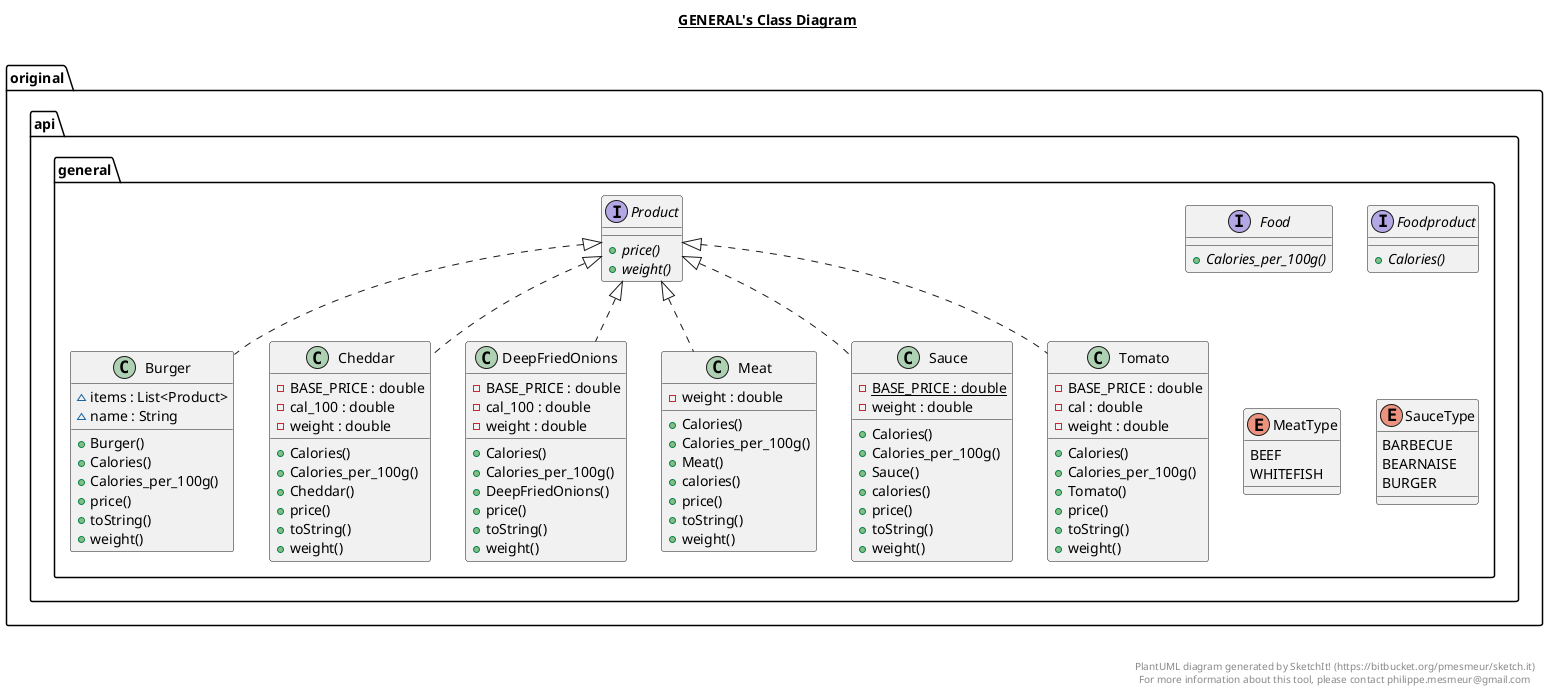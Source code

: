 @startuml

title __GENERAL's Class Diagram__\n

  namespace original.api.general {
    class original.api.general.Burger {
        ~ items : List<Product>
        ~ name : String
        + Burger()
        + Calories()
        + Calories_per_100g()
        + price()
        + toString()
        + weight()
    }
  }
  

  namespace original.api.general {
    class original.api.general.Cheddar {
        - BASE_PRICE : double
        - cal_100 : double
        - weight : double
        + Calories()
        + Calories_per_100g()
        + Cheddar()
        + price()
        + toString()
        + weight()
    }
  }
  

  namespace original.api.general {
    class original.api.general.DeepFriedOnions {
        - BASE_PRICE : double
        - cal_100 : double
        - weight : double
        + Calories()
        + Calories_per_100g()
        + DeepFriedOnions()
        + price()
        + toString()
        + weight()
    }
  }
  

  namespace original.api.general {
    interface original.api.general.Food {
        {abstract} + Calories_per_100g()
    }
  }
  

  namespace original.api.general {
    interface original.api.general.Foodproduct {
        {abstract} + Calories()
    }
  }
  

  namespace original.api.general {
    class original.api.general.Meat {
        - weight : double
        + Calories()
        + Calories_per_100g()
        + Meat()
        + calories()
        + price()
        + toString()
        + weight()
    }
  }
  

  namespace original.api.general {
    enum MeatType {
      BEEF
      WHITEFISH
    }
  }
  

  namespace original.api.general {
    interface original.api.general.Product {
        {abstract} + price()
        {abstract} + weight()
    }
  }
  

  namespace original.api.general {
    class original.api.general.Sauce {
        {static} - BASE_PRICE : double
        - weight : double
        + Calories()
        + Calories_per_100g()
        + Sauce()
        + calories()
        + price()
        + toString()
        + weight()
    }
  }
  

  namespace original.api.general {
    enum SauceType {
      BARBECUE
      BEARNAISE
      BURGER
    }
  }
  

  namespace original.api.general {
    class original.api.general.Tomato {
        - BASE_PRICE : double
        - cal : double
        - weight : double
        + Calories()
        + Calories_per_100g()
        + Tomato()
        + price()
        + toString()
        + weight()
    }
  }
  

  original.api.general.Burger .up.|> original.api.general.Product
  original.api.general.Cheddar .up.|> original.api.general.Product
  original.api.general.DeepFriedOnions .up.|> original.api.general.Product
  original.api.general.Meat .up.|> original.api.general.Product
  original.api.general.Meat o-- original.api.general.Meat.MeatType : type
  original.api.general.Meat +-down- original.api.general.Meat.MeatType
  original.api.general.Sauce .up.|> original.api.general.Product
  original.api.general.Sauce o-- original.api.general.Sauce.SauceType : type
  original.api.general.Sauce +-down- original.api.general.Sauce.SauceType
  original.api.general.Tomato .up.|> original.api.general.Product


right footer


PlantUML diagram generated by SketchIt! (https://bitbucket.org/pmesmeur/sketch.it)
For more information about this tool, please contact philippe.mesmeur@gmail.com
endfooter

@enduml
